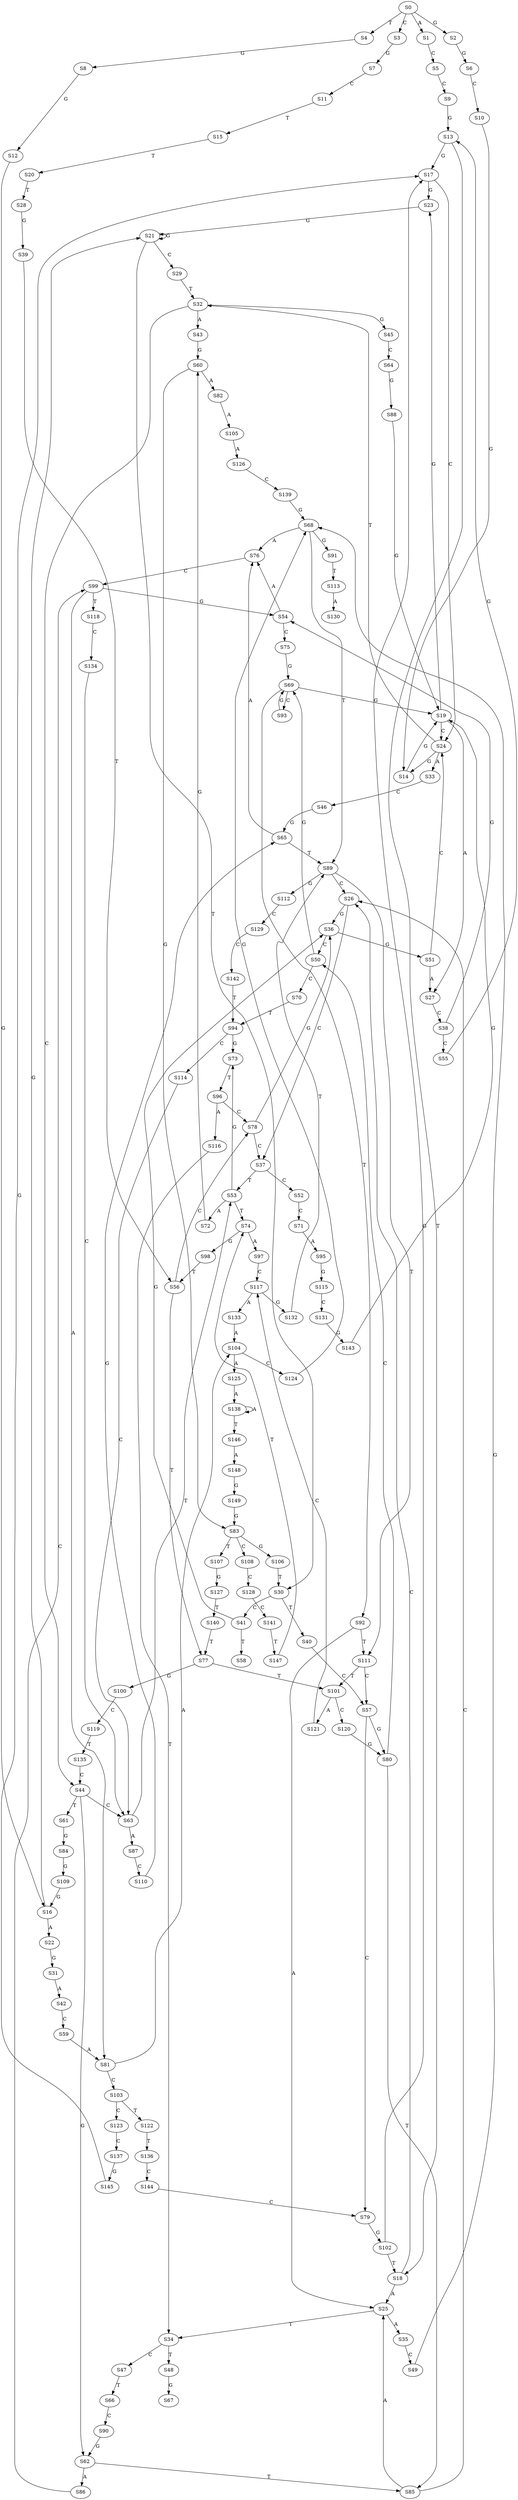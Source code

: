 strict digraph  {
	S0 -> S1 [ label = A ];
	S0 -> S2 [ label = G ];
	S0 -> S3 [ label = C ];
	S0 -> S4 [ label = T ];
	S1 -> S5 [ label = C ];
	S2 -> S6 [ label = G ];
	S3 -> S7 [ label = G ];
	S4 -> S8 [ label = G ];
	S5 -> S9 [ label = C ];
	S6 -> S10 [ label = C ];
	S7 -> S11 [ label = C ];
	S8 -> S12 [ label = G ];
	S9 -> S13 [ label = G ];
	S10 -> S14 [ label = G ];
	S11 -> S15 [ label = T ];
	S12 -> S16 [ label = G ];
	S13 -> S17 [ label = G ];
	S13 -> S18 [ label = T ];
	S14 -> S19 [ label = G ];
	S15 -> S20 [ label = T ];
	S16 -> S21 [ label = G ];
	S16 -> S22 [ label = A ];
	S17 -> S23 [ label = G ];
	S17 -> S24 [ label = C ];
	S18 -> S25 [ label = A ];
	S18 -> S26 [ label = C ];
	S19 -> S23 [ label = G ];
	S19 -> S24 [ label = C ];
	S19 -> S27 [ label = A ];
	S20 -> S28 [ label = T ];
	S21 -> S29 [ label = C ];
	S21 -> S30 [ label = T ];
	S21 -> S21 [ label = G ];
	S22 -> S31 [ label = G ];
	S23 -> S21 [ label = G ];
	S24 -> S32 [ label = T ];
	S24 -> S14 [ label = G ];
	S24 -> S33 [ label = A ];
	S25 -> S34 [ label = T ];
	S25 -> S35 [ label = A ];
	S26 -> S36 [ label = G ];
	S26 -> S37 [ label = C ];
	S27 -> S38 [ label = C ];
	S28 -> S39 [ label = G ];
	S29 -> S32 [ label = T ];
	S30 -> S40 [ label = T ];
	S30 -> S41 [ label = C ];
	S31 -> S42 [ label = A ];
	S32 -> S43 [ label = A ];
	S32 -> S44 [ label = C ];
	S32 -> S45 [ label = G ];
	S33 -> S46 [ label = C ];
	S34 -> S47 [ label = C ];
	S34 -> S48 [ label = T ];
	S35 -> S49 [ label = C ];
	S36 -> S50 [ label = C ];
	S36 -> S51 [ label = G ];
	S37 -> S52 [ label = C ];
	S37 -> S53 [ label = T ];
	S38 -> S54 [ label = G ];
	S38 -> S55 [ label = C ];
	S39 -> S56 [ label = T ];
	S40 -> S57 [ label = C ];
	S41 -> S58 [ label = T ];
	S41 -> S36 [ label = G ];
	S42 -> S59 [ label = C ];
	S43 -> S60 [ label = G ];
	S44 -> S61 [ label = T ];
	S44 -> S62 [ label = G ];
	S44 -> S63 [ label = C ];
	S45 -> S64 [ label = C ];
	S46 -> S65 [ label = G ];
	S47 -> S66 [ label = T ];
	S48 -> S67 [ label = G ];
	S49 -> S68 [ label = G ];
	S50 -> S69 [ label = G ];
	S50 -> S70 [ label = C ];
	S51 -> S24 [ label = C ];
	S51 -> S27 [ label = A ];
	S52 -> S71 [ label = C ];
	S53 -> S72 [ label = A ];
	S53 -> S73 [ label = G ];
	S53 -> S74 [ label = T ];
	S54 -> S75 [ label = C ];
	S54 -> S76 [ label = A ];
	S55 -> S13 [ label = G ];
	S56 -> S77 [ label = T ];
	S56 -> S78 [ label = C ];
	S57 -> S79 [ label = C ];
	S57 -> S80 [ label = G ];
	S59 -> S81 [ label = A ];
	S60 -> S82 [ label = A ];
	S60 -> S83 [ label = G ];
	S61 -> S84 [ label = G ];
	S62 -> S85 [ label = T ];
	S62 -> S86 [ label = A ];
	S63 -> S53 [ label = T ];
	S63 -> S87 [ label = A ];
	S64 -> S88 [ label = G ];
	S65 -> S89 [ label = T ];
	S65 -> S76 [ label = A ];
	S66 -> S90 [ label = C ];
	S68 -> S89 [ label = T ];
	S68 -> S76 [ label = A ];
	S68 -> S91 [ label = G ];
	S69 -> S92 [ label = T ];
	S69 -> S93 [ label = C ];
	S69 -> S19 [ label = G ];
	S70 -> S94 [ label = T ];
	S71 -> S95 [ label = A ];
	S72 -> S60 [ label = G ];
	S73 -> S96 [ label = T ];
	S74 -> S97 [ label = A ];
	S74 -> S98 [ label = G ];
	S75 -> S69 [ label = G ];
	S76 -> S99 [ label = C ];
	S77 -> S100 [ label = G ];
	S77 -> S101 [ label = T ];
	S78 -> S37 [ label = C ];
	S78 -> S36 [ label = G ];
	S79 -> S102 [ label = G ];
	S80 -> S85 [ label = T ];
	S80 -> S50 [ label = C ];
	S81 -> S103 [ label = C ];
	S81 -> S104 [ label = A ];
	S82 -> S105 [ label = A ];
	S83 -> S106 [ label = G ];
	S83 -> S107 [ label = T ];
	S83 -> S108 [ label = C ];
	S84 -> S109 [ label = G ];
	S85 -> S26 [ label = C ];
	S85 -> S25 [ label = A ];
	S86 -> S99 [ label = C ];
	S87 -> S110 [ label = C ];
	S88 -> S19 [ label = G ];
	S89 -> S26 [ label = C ];
	S89 -> S111 [ label = T ];
	S89 -> S112 [ label = G ];
	S90 -> S62 [ label = G ];
	S91 -> S113 [ label = T ];
	S92 -> S111 [ label = T ];
	S92 -> S25 [ label = A ];
	S93 -> S69 [ label = G ];
	S94 -> S114 [ label = C ];
	S94 -> S73 [ label = G ];
	S95 -> S115 [ label = G ];
	S96 -> S116 [ label = A ];
	S96 -> S78 [ label = C ];
	S97 -> S117 [ label = C ];
	S98 -> S56 [ label = T ];
	S99 -> S81 [ label = A ];
	S99 -> S54 [ label = G ];
	S99 -> S118 [ label = T ];
	S100 -> S119 [ label = C ];
	S101 -> S120 [ label = C ];
	S101 -> S121 [ label = A ];
	S102 -> S18 [ label = T ];
	S102 -> S17 [ label = G ];
	S103 -> S122 [ label = T ];
	S103 -> S123 [ label = C ];
	S104 -> S124 [ label = C ];
	S104 -> S125 [ label = A ];
	S105 -> S126 [ label = A ];
	S106 -> S30 [ label = T ];
	S107 -> S127 [ label = G ];
	S108 -> S128 [ label = C ];
	S109 -> S16 [ label = G ];
	S110 -> S65 [ label = G ];
	S111 -> S57 [ label = C ];
	S111 -> S101 [ label = T ];
	S112 -> S129 [ label = C ];
	S113 -> S130 [ label = A ];
	S114 -> S63 [ label = C ];
	S115 -> S131 [ label = C ];
	S116 -> S34 [ label = T ];
	S117 -> S132 [ label = G ];
	S117 -> S133 [ label = A ];
	S118 -> S134 [ label = C ];
	S119 -> S135 [ label = T ];
	S120 -> S80 [ label = G ];
	S121 -> S117 [ label = C ];
	S122 -> S136 [ label = T ];
	S123 -> S137 [ label = C ];
	S124 -> S68 [ label = G ];
	S125 -> S138 [ label = A ];
	S126 -> S139 [ label = C ];
	S127 -> S140 [ label = T ];
	S128 -> S141 [ label = C ];
	S129 -> S142 [ label = C ];
	S131 -> S143 [ label = G ];
	S132 -> S89 [ label = T ];
	S133 -> S104 [ label = A ];
	S134 -> S63 [ label = C ];
	S135 -> S44 [ label = C ];
	S136 -> S144 [ label = C ];
	S137 -> S145 [ label = G ];
	S138 -> S146 [ label = T ];
	S138 -> S138 [ label = A ];
	S139 -> S68 [ label = G ];
	S140 -> S77 [ label = T ];
	S141 -> S147 [ label = T ];
	S142 -> S94 [ label = T ];
	S143 -> S19 [ label = G ];
	S144 -> S79 [ label = C ];
	S145 -> S17 [ label = G ];
	S146 -> S148 [ label = A ];
	S147 -> S74 [ label = T ];
	S148 -> S149 [ label = G ];
	S149 -> S83 [ label = G ];
}
